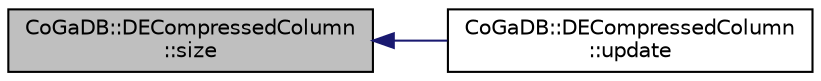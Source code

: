 digraph "CoGaDB::DECompressedColumn::size"
{
  edge [fontname="Helvetica",fontsize="10",labelfontname="Helvetica",labelfontsize="10"];
  node [fontname="Helvetica",fontsize="10",shape=record];
  rankdir="LR";
  Node1 [label="CoGaDB::DECompressedColumn\l::size",height=0.2,width=0.4,color="black", fillcolor="grey75", style="filled", fontcolor="black"];
  Node1 -> Node2 [dir="back",color="midnightblue",fontsize="10",style="solid",fontname="Helvetica"];
  Node2 [label="CoGaDB::DECompressedColumn\l::update",height=0.2,width=0.4,color="black", fillcolor="white", style="filled",URL="$classCoGaDB_1_1DECompressedColumn.htm#a8506d8759f0a4ee8f1f90a5f22ac2b84",tooltip="updates the value on position tid with a value new_Value "];
}
